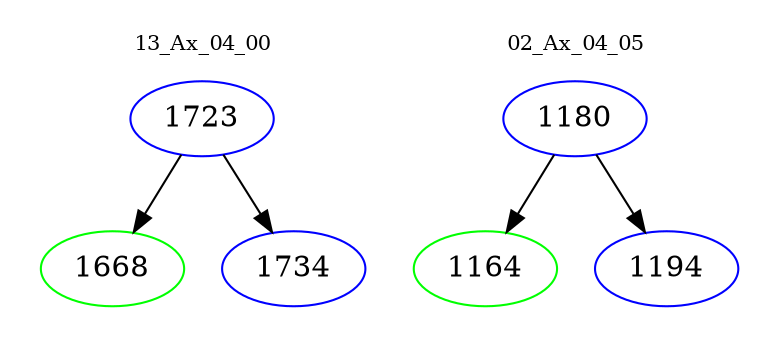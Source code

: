 digraph{
subgraph cluster_0 {
color = white
label = "13_Ax_04_00";
fontsize=10;
T0_1723 [label="1723", color="blue"]
T0_1723 -> T0_1668 [color="black"]
T0_1668 [label="1668", color="green"]
T0_1723 -> T0_1734 [color="black"]
T0_1734 [label="1734", color="blue"]
}
subgraph cluster_1 {
color = white
label = "02_Ax_04_05";
fontsize=10;
T1_1180 [label="1180", color="blue"]
T1_1180 -> T1_1164 [color="black"]
T1_1164 [label="1164", color="green"]
T1_1180 -> T1_1194 [color="black"]
T1_1194 [label="1194", color="blue"]
}
}

